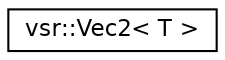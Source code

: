digraph G
{
  edge [fontname="Helvetica",fontsize="11",labelfontname="Helvetica",labelfontsize="11"];
  node [fontname="Helvetica",fontsize="11",shape=record];
  rankdir="LR";
  Node1 [label="vsr::Vec2\< T \>",height=0.2,width=0.4,color="black", fillcolor="white", style="filled",URL="$classvsr_1_1_vec2.html"];
}
